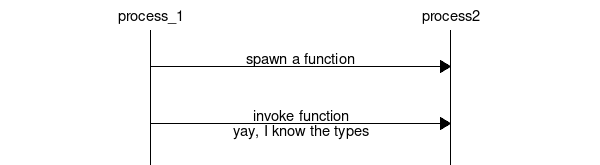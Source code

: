 # this diagram created with mscgen
# http://www.mcternan.me.uk/mscgen/

# to build the diagram run:
# mscgen -T png -i distributed_type_checking.msc -o distributed_type_checking.png

msc {

  process_1, process2;
  |||;
  process_1 => process2 [ label = "spawn a function"];
  |||;
  process_1 => process2 [label = "invoke function\nyay, I know the types"];
  |||;

}
